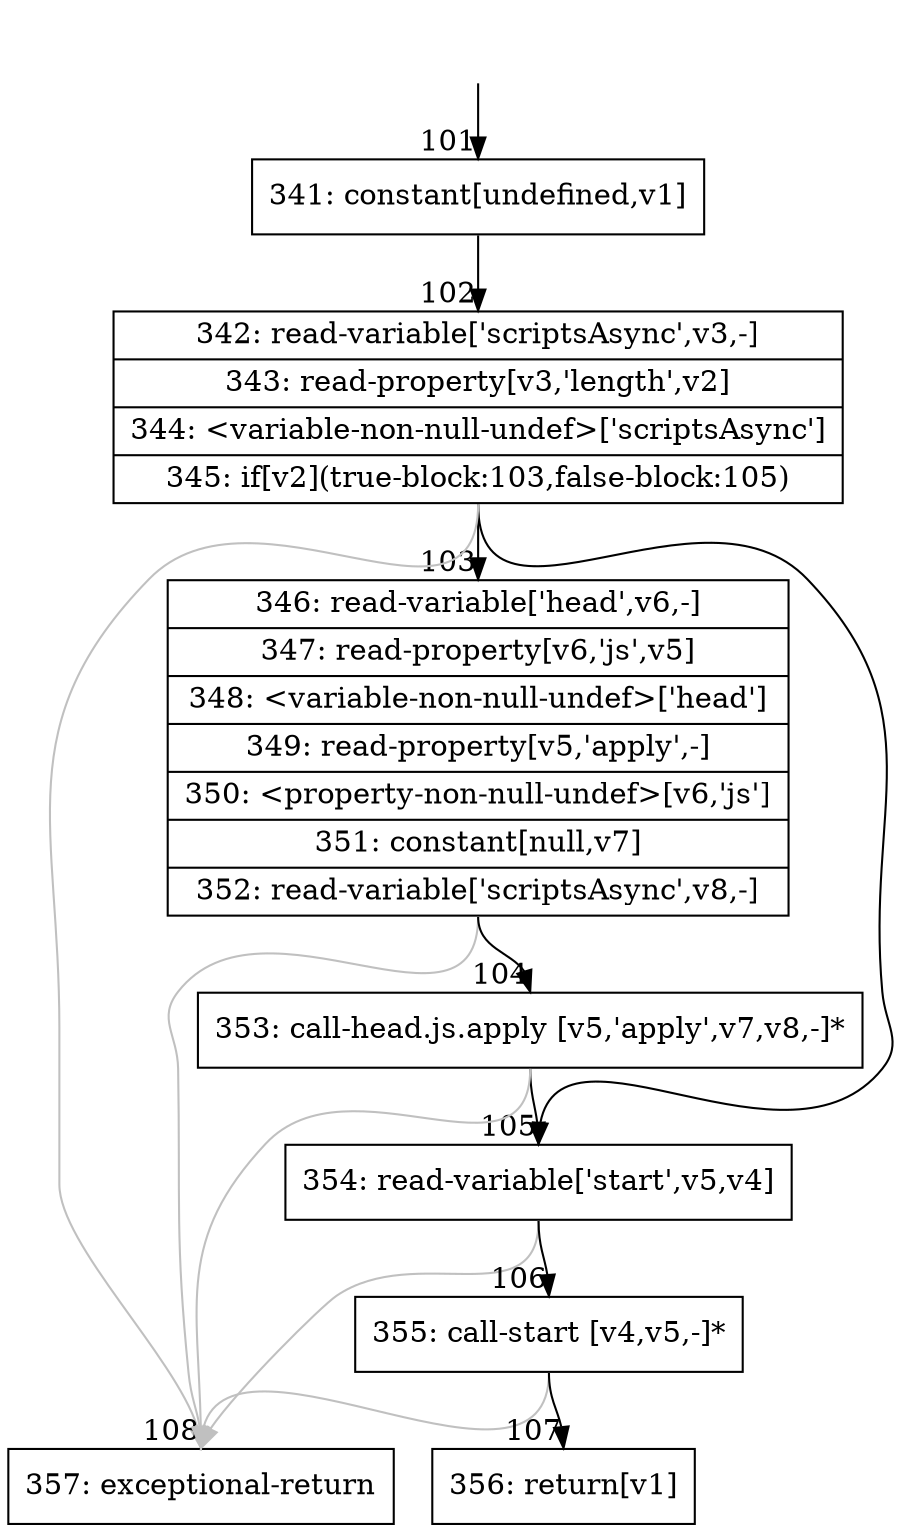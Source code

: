 digraph {
rankdir="TD"
BB_entry7[shape=none,label=""];
BB_entry7 -> BB101 [tailport=s, headport=n, headlabel="    101"]
BB101 [shape=record label="{341: constant[undefined,v1]}" ] 
BB101 -> BB102 [tailport=s, headport=n, headlabel="      102"]
BB102 [shape=record label="{342: read-variable['scriptsAsync',v3,-]|343: read-property[v3,'length',v2]|344: \<variable-non-null-undef\>['scriptsAsync']|345: if[v2](true-block:103,false-block:105)}" ] 
BB102 -> BB103 [tailport=s, headport=n, headlabel="      103"]
BB102 -> BB105 [tailport=s, headport=n, headlabel="      105"]
BB102 -> BB108 [tailport=s, headport=n, color=gray, headlabel="      108"]
BB103 [shape=record label="{346: read-variable['head',v6,-]|347: read-property[v6,'js',v5]|348: \<variable-non-null-undef\>['head']|349: read-property[v5,'apply',-]|350: \<property-non-null-undef\>[v6,'js']|351: constant[null,v7]|352: read-variable['scriptsAsync',v8,-]}" ] 
BB103 -> BB104 [tailport=s, headport=n, headlabel="      104"]
BB103 -> BB108 [tailport=s, headport=n, color=gray]
BB104 [shape=record label="{353: call-head.js.apply [v5,'apply',v7,v8,-]*}" ] 
BB104 -> BB105 [tailport=s, headport=n]
BB104 -> BB108 [tailport=s, headport=n, color=gray]
BB105 [shape=record label="{354: read-variable['start',v5,v4]}" ] 
BB105 -> BB106 [tailport=s, headport=n, headlabel="      106"]
BB105 -> BB108 [tailport=s, headport=n, color=gray]
BB106 [shape=record label="{355: call-start [v4,v5,-]*}" ] 
BB106 -> BB107 [tailport=s, headport=n, headlabel="      107"]
BB106 -> BB108 [tailport=s, headport=n, color=gray]
BB107 [shape=record label="{356: return[v1]}" ] 
BB108 [shape=record label="{357: exceptional-return}" ] 
//#$~ 339
}
